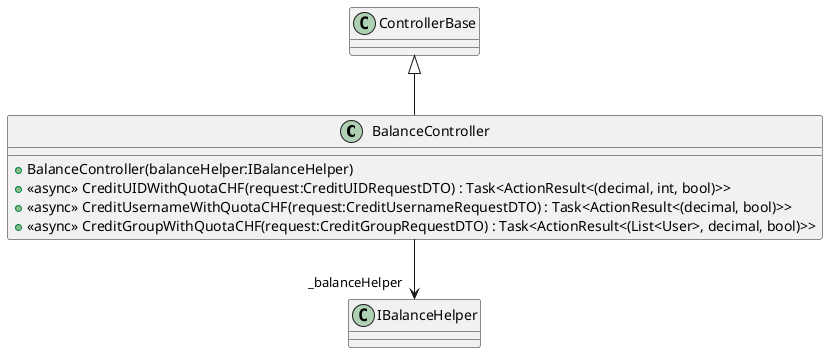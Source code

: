 @startuml
class BalanceController {
    + BalanceController(balanceHelper:IBalanceHelper)
    + <<async>> CreditUIDWithQuotaCHF(request:CreditUIDRequestDTO) : Task<ActionResult<(decimal, int, bool)>>
    + <<async>> CreditUsernameWithQuotaCHF(request:CreditUsernameRequestDTO) : Task<ActionResult<(decimal, bool)>>
    + <<async>> CreditGroupWithQuotaCHF(request:CreditGroupRequestDTO) : Task<ActionResult<(List<User>, decimal, bool)>>
}
ControllerBase <|-- BalanceController
BalanceController --> "_balanceHelper" IBalanceHelper
@enduml

